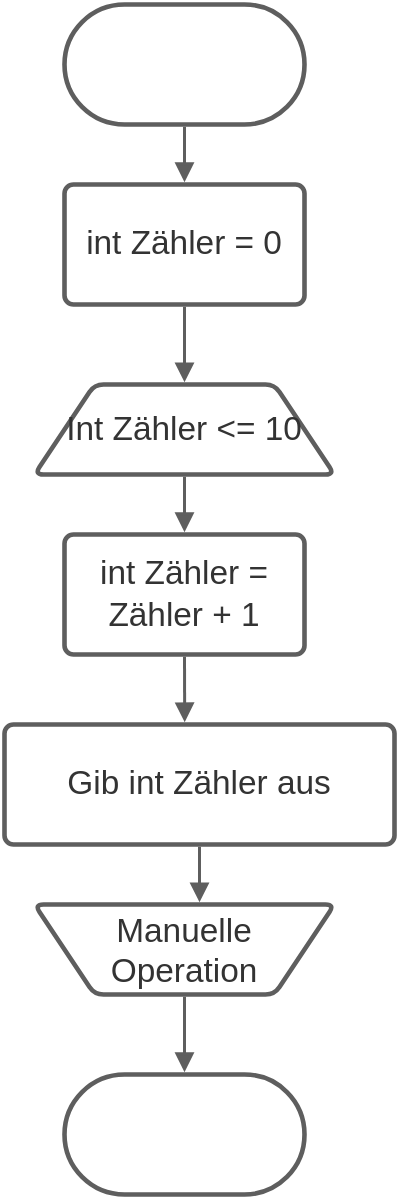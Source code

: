 <mxfile version="14.9.9" type="github">
  <diagram id="QqUnPQyYjlCRh_DuxHuc" name="Page-1">
    <mxGraphModel dx="946" dy="593" grid="1" gridSize="10" guides="1" tooltips="1" connect="1" arrows="1" fold="1" page="1" pageScale="1" pageWidth="827" pageHeight="1169" math="0" shadow="0">
      <root>
        <mxCell id="0" />
        <mxCell id="1" parent="0" />
        <UserObject label="" lucidchartObjectId="E3H7pENMwWvx" id="s2Cc_F9TWYqgNU9UCrVC-1">
          <mxCell style="html=1;overflow=block;blockSpacing=1;whiteSpace=wrap;rounded=1;arcSize=50;whiteSpace=wrap;fontSize=16.7;fontColor=#333333;align=center;spacing=3.8;strokeColor=#5e5e5e;strokeOpacity=100;strokeWidth=2.3;" parent="1" vertex="1">
            <mxGeometry x="310" y="20" width="120" height="60" as="geometry" />
          </mxCell>
        </UserObject>
        <UserObject label="int Zähler = 0" lucidchartObjectId="23H7mfMDwBSa" id="s2Cc_F9TWYqgNU9UCrVC-2">
          <mxCell style="html=1;overflow=block;blockSpacing=1;whiteSpace=wrap;;whiteSpace=wrap;fontSize=16.7;fontColor=#333333;align=center;spacing=9;strokeColor=#5e5e5e;strokeOpacity=100;rounded=1;absoluteArcSize=1;arcSize=9;strokeWidth=2.3;" parent="1" vertex="1">
            <mxGeometry x="310" y="110" width="120" height="60" as="geometry" />
          </mxCell>
        </UserObject>
        <UserObject label="" lucidchartObjectId="v5H7.-i3YgUB" id="s2Cc_F9TWYqgNU9UCrVC-3">
          <mxCell style="html=1;jettySize=18;whiteSpace=wrap;fontSize=13;strokeColor=#5E5E5E;strokeWidth=1.5;rounded=1;arcSize=12;edgeStyle=orthogonalEdgeStyle;startArrow=none;;endArrow=block;endFill=1;;exitX=0.5;exitY=1.019;exitPerimeter=0;entryX=0.5;entryY=-0.019;entryPerimeter=0;" parent="1" source="s2Cc_F9TWYqgNU9UCrVC-1" target="s2Cc_F9TWYqgNU9UCrVC-2" edge="1">
            <mxGeometry width="100" height="100" relative="1" as="geometry">
              <Array as="points" />
            </mxGeometry>
          </mxCell>
        </UserObject>
        <UserObject label="" lucidchartObjectId="N7H7gr3mZ5wT" id="s2Cc_F9TWYqgNU9UCrVC-4">
          <mxCell style="html=1;overflow=block;blockSpacing=1;whiteSpace=wrap;rounded=1;arcSize=50;whiteSpace=wrap;fontSize=13;align=center;spacing=3.8;strokeColor=#5e5e5e;strokeOpacity=100;strokeWidth=2.3;" parent="1" vertex="1">
            <mxGeometry x="310" y="555" width="120" height="60" as="geometry" />
          </mxCell>
        </UserObject>
        <UserObject label="Manuelle Operation" lucidchartObjectId="I-H7615RTtqw" id="s2Cc_F9TWYqgNU9UCrVC-5">
          <mxCell style="html=1;overflow=block;blockSpacing=1;whiteSpace=wrap;shape=trapezoid;perimeter=trapezoidPerimeter;anchorPointDirection=0;flipV=1;whiteSpace=wrap;fontSize=16.7;fontColor=#333333;align=center;spacing=3.8;strokeColor=#5e5e5e;strokeOpacity=100;rounded=1;absoluteArcSize=1;arcSize=9;strokeWidth=2.3;" parent="1" vertex="1">
            <mxGeometry x="295" y="470" width="150" height="45" as="geometry" />
          </mxCell>
        </UserObject>
        <mxCell id="s2Cc_F9TWYqgNU9UCrVC-6" style="html=1;overflow=block;blockSpacing=1;whiteSpace=wrap;shape=trapezoid;perimeter=trapezoidPerimeter;anchorPointDirection=0;flipV=1;whiteSpace=wrap;fontSize=16.7;fontColor=#333333;align=center;spacing=3.8;strokeColor=#5e5e5e;strokeOpacity=100;rounded=1;absoluteArcSize=1;arcSize=9;rotation=180;strokeWidth=2.3;" parent="1" vertex="1">
          <mxGeometry x="295" y="210" width="150" height="45" as="geometry" />
        </mxCell>
        <UserObject label="Int Zähler &amp;lt;= 10 " lucidchartObjectId="9-H7dk4acj5D" id="s2Cc_F9TWYqgNU9UCrVC-7">
          <mxCell style="html=1;overflow=block;blockSpacing=1;whiteSpace=wrap;shape=trapezoid;perimeter=trapezoidPerimeter;anchorPointDirection=0;flipV=1;whiteSpace=wrap;fontSize=16.7;fontColor=#333333;align=center;spacing=3.8;strokeOpacity=100;rounded=1;absoluteArcSize=1;arcSize=9;strokeWidth=2.3;fillColor=none;strokeColor=none;rotation=0;" parent="s2Cc_F9TWYqgNU9UCrVC-6" vertex="1">
            <mxGeometry width="150" height="45" relative="1" as="geometry" />
          </mxCell>
        </UserObject>
        <UserObject label="" lucidchartObjectId="qaI7KqFhQSEI" id="s2Cc_F9TWYqgNU9UCrVC-8">
          <mxCell style="html=1;jettySize=18;whiteSpace=wrap;fontSize=13;strokeColor=#5E5E5E;strokeWidth=1.5;rounded=1;arcSize=12;edgeStyle=orthogonalEdgeStyle;startArrow=none;;endArrow=block;endFill=1;;exitX=0.5;exitY=1.019;exitPerimeter=0;entryX=0.5;entryY=-0.025;entryPerimeter=0;" parent="1" source="s2Cc_F9TWYqgNU9UCrVC-2" target="s2Cc_F9TWYqgNU9UCrVC-6" edge="1">
            <mxGeometry width="100" height="100" relative="1" as="geometry">
              <Array as="points" />
            </mxGeometry>
          </mxCell>
        </UserObject>
        <UserObject label="int Zähler = Zähler + 1 " lucidchartObjectId="EaI7f5SswZlB" id="s2Cc_F9TWYqgNU9UCrVC-9">
          <mxCell style="html=1;overflow=block;blockSpacing=1;whiteSpace=wrap;;whiteSpace=wrap;fontSize=16.7;fontColor=#333333;align=center;spacing=9;strokeColor=#5e5e5e;strokeOpacity=100;rounded=1;absoluteArcSize=1;arcSize=9;strokeWidth=2.3;" parent="1" vertex="1">
            <mxGeometry x="310" y="285" width="120" height="60" as="geometry" />
          </mxCell>
        </UserObject>
        <UserObject label="Gib int Zähler aus" lucidchartObjectId="qcI7SQWaFJi6" id="s2Cc_F9TWYqgNU9UCrVC-10">
          <mxCell style="html=1;overflow=block;blockSpacing=1;whiteSpace=wrap;;whiteSpace=wrap;fontSize=16.7;fontColor=#333333;align=center;spacing=9;strokeColor=#5e5e5e;strokeOpacity=100;rounded=1;absoluteArcSize=1;arcSize=9;strokeWidth=2.3;" parent="1" vertex="1">
            <mxGeometry x="280" y="380" width="195" height="60" as="geometry" />
          </mxCell>
        </UserObject>
        <UserObject label="" lucidchartObjectId="-cI715aiQp1U" id="s2Cc_F9TWYqgNU9UCrVC-11">
          <mxCell style="html=1;jettySize=18;whiteSpace=wrap;fontSize=13;strokeColor=#5E5E5E;strokeWidth=1.5;rounded=1;arcSize=12;edgeStyle=orthogonalEdgeStyle;startArrow=none;;endArrow=block;endFill=1;;exitX=0.5;exitY=1.025;exitPerimeter=0;entryX=0.5;entryY=-0.019;entryPerimeter=0;" parent="1" source="s2Cc_F9TWYqgNU9UCrVC-6" target="s2Cc_F9TWYqgNU9UCrVC-9" edge="1">
            <mxGeometry width="100" height="100" relative="1" as="geometry">
              <Array as="points" />
            </mxGeometry>
          </mxCell>
        </UserObject>
        <UserObject label="" lucidchartObjectId="~cI7LKt8xv74" id="s2Cc_F9TWYqgNU9UCrVC-12">
          <mxCell style="html=1;jettySize=18;whiteSpace=wrap;fontSize=13;strokeColor=#5E5E5E;strokeWidth=1.5;rounded=1;arcSize=12;edgeStyle=orthogonalEdgeStyle;startArrow=none;;endArrow=block;endFill=1;;exitX=0.5;exitY=1.019;exitPerimeter=0;entryX=0.462;entryY=-0.019;entryPerimeter=0;" parent="1" source="s2Cc_F9TWYqgNU9UCrVC-9" target="s2Cc_F9TWYqgNU9UCrVC-10" edge="1">
            <mxGeometry width="100" height="100" relative="1" as="geometry">
              <Array as="points" />
            </mxGeometry>
          </mxCell>
        </UserObject>
        <UserObject label="" lucidchartObjectId="bdI7tjQCLmph" id="s2Cc_F9TWYqgNU9UCrVC-13">
          <mxCell style="html=1;jettySize=18;whiteSpace=wrap;fontSize=13;strokeColor=#5E5E5E;strokeWidth=1.5;rounded=1;arcSize=12;edgeStyle=orthogonalEdgeStyle;startArrow=none;;endArrow=block;endFill=1;;exitX=0.5;exitY=1.019;exitPerimeter=0;entryX=0.55;entryY=1.025;entryPerimeter=0;" parent="1" source="s2Cc_F9TWYqgNU9UCrVC-10" target="s2Cc_F9TWYqgNU9UCrVC-5" edge="1">
            <mxGeometry width="100" height="100" relative="1" as="geometry">
              <Array as="points" />
            </mxGeometry>
          </mxCell>
        </UserObject>
        <UserObject label="" lucidchartObjectId="fdI70q2.tPj." id="s2Cc_F9TWYqgNU9UCrVC-14">
          <mxCell style="html=1;jettySize=18;whiteSpace=wrap;fontSize=13;strokeColor=#5E5E5E;strokeWidth=1.5;rounded=1;arcSize=12;edgeStyle=orthogonalEdgeStyle;startArrow=none;;endArrow=block;endFill=1;;exitX=0.5;exitY=-0.025;exitPerimeter=0;entryX=0.5;entryY=-0.019;entryPerimeter=0;" parent="1" source="s2Cc_F9TWYqgNU9UCrVC-5" target="s2Cc_F9TWYqgNU9UCrVC-4" edge="1">
            <mxGeometry width="100" height="100" relative="1" as="geometry">
              <Array as="points" />
            </mxGeometry>
          </mxCell>
        </UserObject>
      </root>
    </mxGraphModel>
  </diagram>
</mxfile>
